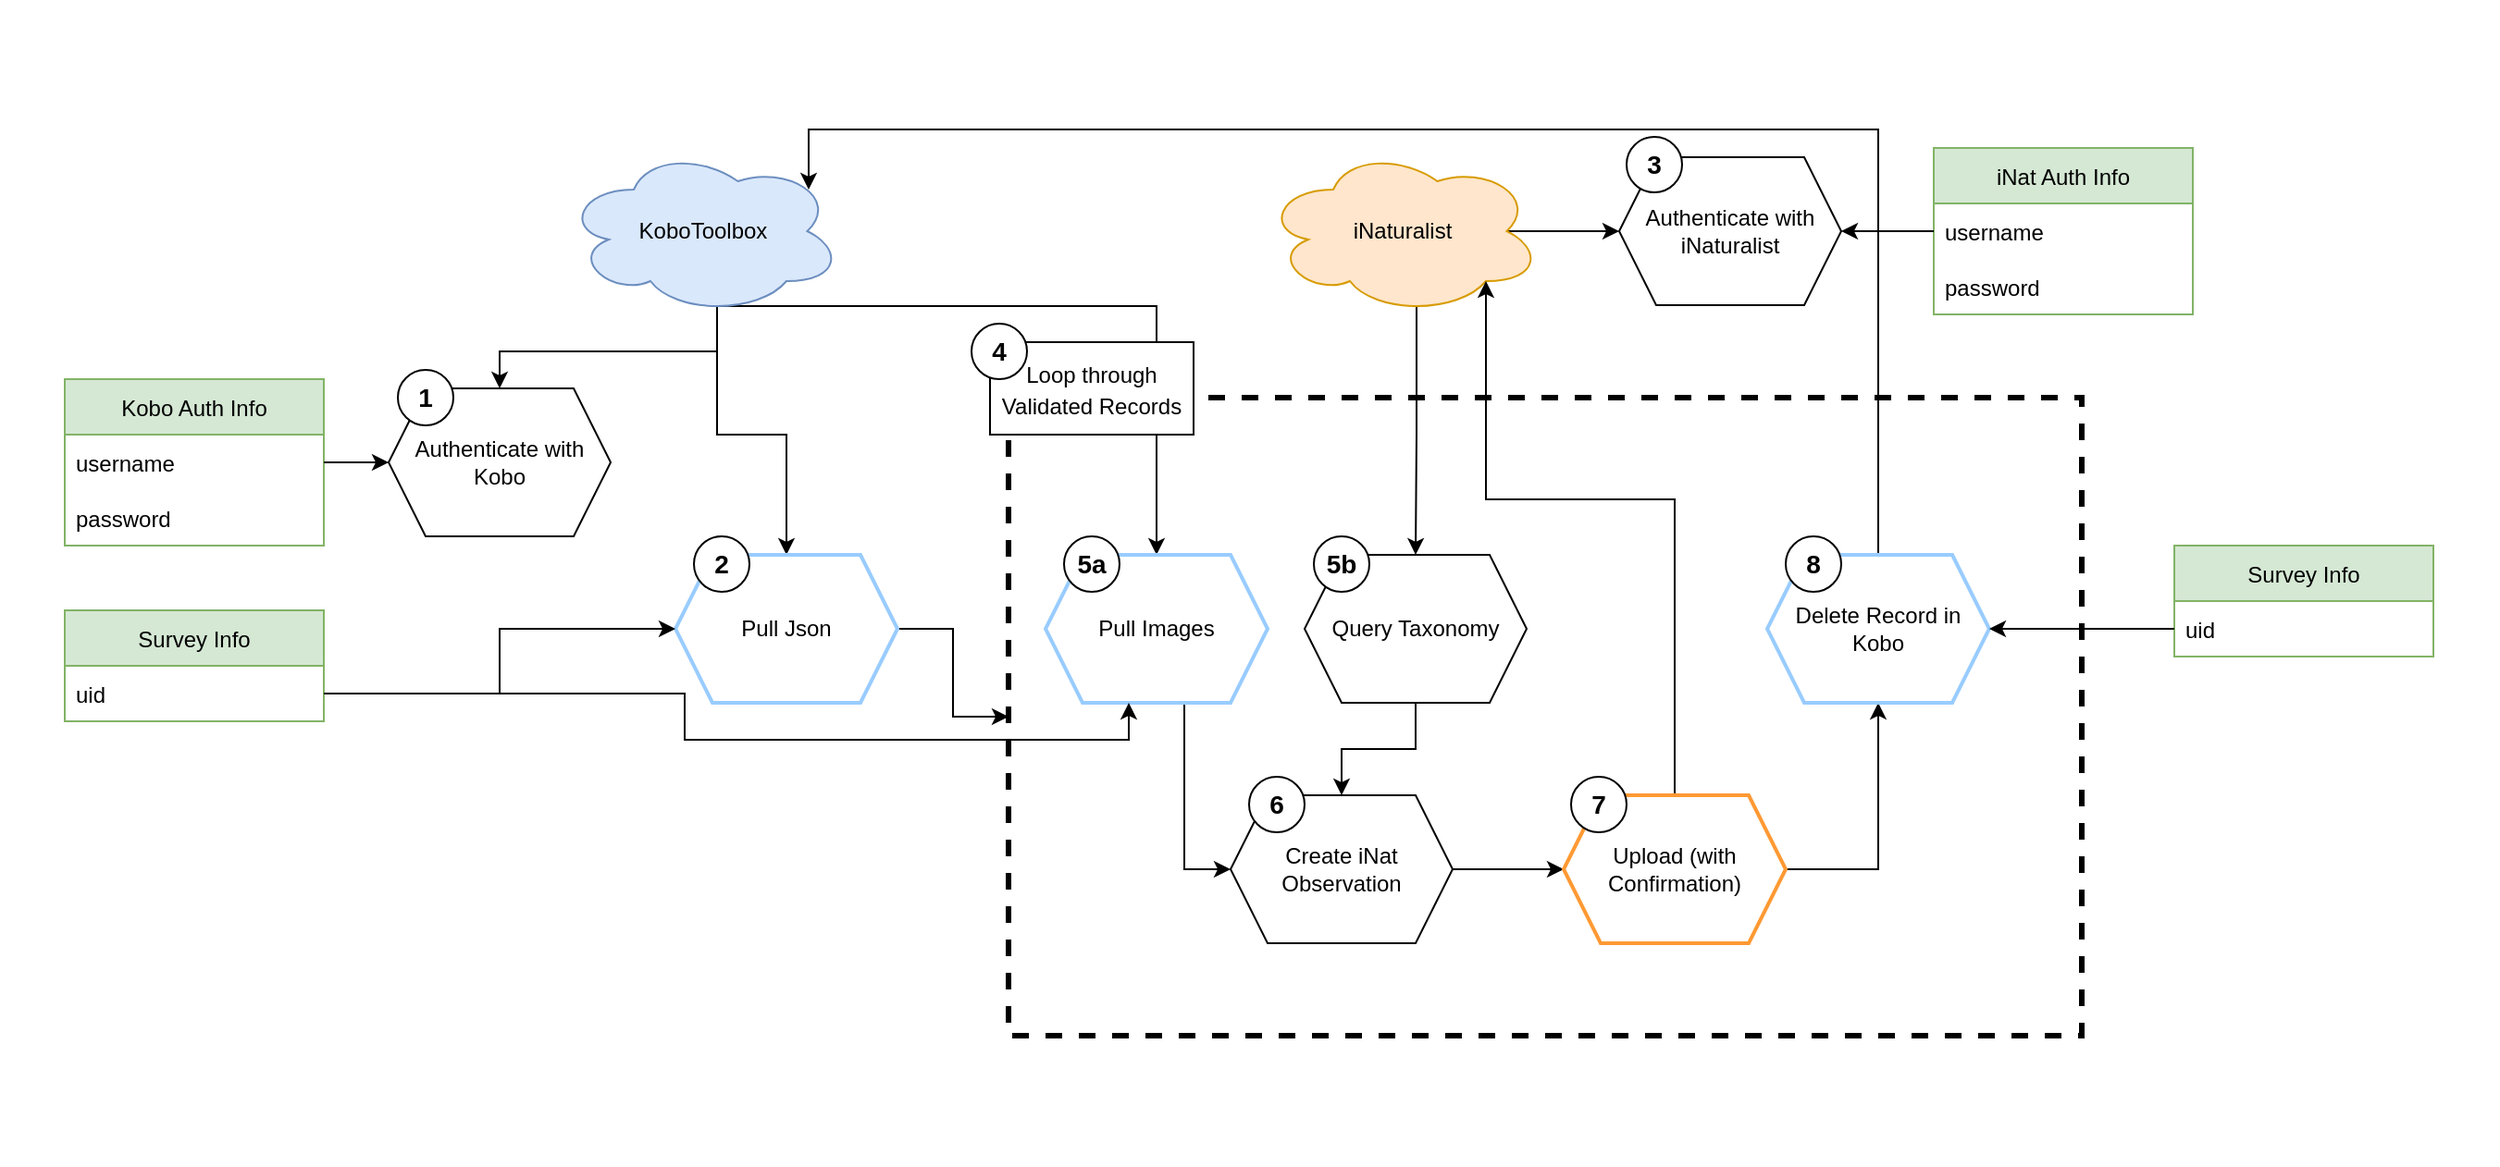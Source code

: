 <mxfile version="20.3.0" type="device"><diagram id="xc3MZ1G89ZDVEhpZlcrh" name="Page-1"><mxGraphModel dx="2742" dy="1450" grid="1" gridSize="10" guides="1" tooltips="1" connect="1" arrows="1" fold="1" page="1" pageScale="1" pageWidth="850" pageHeight="1100" math="0" shadow="0"><root><mxCell id="0"/><mxCell id="1" parent="0"/><mxCell id="LCuK7nNwunpjdM1T7c00-68" value="" style="rounded=0;whiteSpace=wrap;html=1;strokeColor=none;strokeWidth=2;fontSize=12;fillColor=default;" vertex="1" parent="1"><mxGeometry x="-75" y="40" width="1350" height="630" as="geometry"/></mxCell><mxCell id="LCuK7nNwunpjdM1T7c00-23" value="" style="rounded=0;whiteSpace=wrap;html=1;dashed=1;strokeWidth=3;fontSize=14;fillColor=none;" vertex="1" parent="1"><mxGeometry x="470" y="255" width="580" height="345" as="geometry"/></mxCell><mxCell id="LCuK7nNwunpjdM1T7c00-10" style="edgeStyle=orthogonalEdgeStyle;rounded=0;orthogonalLoop=1;jettySize=auto;html=1;exitX=0.55;exitY=0.95;exitDx=0;exitDy=0;exitPerimeter=0;entryX=0.5;entryY=0;entryDx=0;entryDy=0;" edge="1" parent="1" source="LCuK7nNwunpjdM1T7c00-1" target="LCuK7nNwunpjdM1T7c00-2"><mxGeometry relative="1" as="geometry"/></mxCell><mxCell id="LCuK7nNwunpjdM1T7c00-14" style="edgeStyle=orthogonalEdgeStyle;rounded=0;orthogonalLoop=1;jettySize=auto;html=1;exitX=0.55;exitY=0.95;exitDx=0;exitDy=0;exitPerimeter=0;" edge="1" parent="1" source="LCuK7nNwunpjdM1T7c00-1" target="LCuK7nNwunpjdM1T7c00-13"><mxGeometry relative="1" as="geometry"/></mxCell><mxCell id="LCuK7nNwunpjdM1T7c00-33" style="edgeStyle=orthogonalEdgeStyle;rounded=0;orthogonalLoop=1;jettySize=auto;html=1;exitX=0.55;exitY=0.95;exitDx=0;exitDy=0;exitPerimeter=0;fontSize=12;" edge="1" parent="1" source="LCuK7nNwunpjdM1T7c00-1" target="LCuK7nNwunpjdM1T7c00-32"><mxGeometry relative="1" as="geometry"/></mxCell><mxCell id="LCuK7nNwunpjdM1T7c00-1" value="KoboToolbox" style="ellipse;shape=cloud;whiteSpace=wrap;html=1;fillColor=#dae8fc;strokeColor=#6c8ebf;" vertex="1" parent="1"><mxGeometry x="230" y="120" width="150" height="90" as="geometry"/></mxCell><mxCell id="LCuK7nNwunpjdM1T7c00-2" value="Authenticate with Kobo" style="shape=hexagon;perimeter=hexagonPerimeter2;whiteSpace=wrap;html=1;fixedSize=1;" vertex="1" parent="1"><mxGeometry x="135" y="250" width="120" height="80" as="geometry"/></mxCell><mxCell id="LCuK7nNwunpjdM1T7c00-3" value="Kobo Auth Info" style="swimlane;fontStyle=0;childLayout=stackLayout;horizontal=1;startSize=30;horizontalStack=0;resizeParent=1;resizeParentMax=0;resizeLast=0;collapsible=1;marginBottom=0;fillColor=#d5e8d4;strokeColor=#82b366;" vertex="1" parent="1"><mxGeometry x="-40" y="245" width="140" height="90" as="geometry"/></mxCell><mxCell id="LCuK7nNwunpjdM1T7c00-4" value="username" style="text;strokeColor=none;fillColor=none;align=left;verticalAlign=middle;spacingLeft=4;spacingRight=4;overflow=hidden;points=[[0,0.5],[1,0.5]];portConstraint=eastwest;rotatable=0;" vertex="1" parent="LCuK7nNwunpjdM1T7c00-3"><mxGeometry y="30" width="140" height="30" as="geometry"/></mxCell><mxCell id="LCuK7nNwunpjdM1T7c00-5" value="password" style="text;strokeColor=none;fillColor=none;align=left;verticalAlign=middle;spacingLeft=4;spacingRight=4;overflow=hidden;points=[[0,0.5],[1,0.5]];portConstraint=eastwest;rotatable=0;" vertex="1" parent="LCuK7nNwunpjdM1T7c00-3"><mxGeometry y="60" width="140" height="30" as="geometry"/></mxCell><mxCell id="LCuK7nNwunpjdM1T7c00-7" style="edgeStyle=orthogonalEdgeStyle;rounded=0;orthogonalLoop=1;jettySize=auto;html=1;exitX=1;exitY=0.5;exitDx=0;exitDy=0;entryX=0;entryY=0.5;entryDx=0;entryDy=0;" edge="1" parent="1" source="LCuK7nNwunpjdM1T7c00-4" target="LCuK7nNwunpjdM1T7c00-2"><mxGeometry relative="1" as="geometry"/></mxCell><mxCell id="LCuK7nNwunpjdM1T7c00-30" style="edgeStyle=orthogonalEdgeStyle;rounded=0;orthogonalLoop=1;jettySize=auto;html=1;exitX=1;exitY=0.5;exitDx=0;exitDy=0;fontSize=12;" edge="1" parent="1" source="LCuK7nNwunpjdM1T7c00-13" target="LCuK7nNwunpjdM1T7c00-23"><mxGeometry relative="1" as="geometry"/></mxCell><mxCell id="LCuK7nNwunpjdM1T7c00-13" value="Pull Json" style="shape=hexagon;perimeter=hexagonPerimeter2;whiteSpace=wrap;html=1;fixedSize=1;strokeWidth=2;strokeColor=#99CCFF;" vertex="1" parent="1"><mxGeometry x="290" y="340" width="120" height="80" as="geometry"/></mxCell><mxCell id="LCuK7nNwunpjdM1T7c00-16" value="Survey Info" style="swimlane;fontStyle=0;childLayout=stackLayout;horizontal=1;startSize=30;horizontalStack=0;resizeParent=1;resizeParentMax=0;resizeLast=0;collapsible=1;marginBottom=0;fillColor=#d5e8d4;strokeColor=#82b366;" vertex="1" parent="1"><mxGeometry x="-40" y="370" width="140" height="60" as="geometry"/></mxCell><mxCell id="LCuK7nNwunpjdM1T7c00-17" value="uid" style="text;strokeColor=none;fillColor=none;align=left;verticalAlign=middle;spacingLeft=4;spacingRight=4;overflow=hidden;points=[[0,0.5],[1,0.5]];portConstraint=eastwest;rotatable=0;" vertex="1" parent="LCuK7nNwunpjdM1T7c00-16"><mxGeometry y="30" width="140" height="30" as="geometry"/></mxCell><mxCell id="LCuK7nNwunpjdM1T7c00-20" value="&lt;b&gt;&lt;font style=&quot;font-size: 14px;&quot;&gt;1&lt;/font&gt;&lt;/b&gt;" style="ellipse;whiteSpace=wrap;html=1;aspect=fixed;" vertex="1" parent="1"><mxGeometry x="140" y="240" width="30" height="30" as="geometry"/></mxCell><mxCell id="LCuK7nNwunpjdM1T7c00-21" value="&lt;b&gt;&lt;font style=&quot;font-size: 14px;&quot;&gt;2&lt;/font&gt;&lt;/b&gt;" style="ellipse;whiteSpace=wrap;html=1;aspect=fixed;" vertex="1" parent="1"><mxGeometry x="300" y="330" width="30" height="30" as="geometry"/></mxCell><mxCell id="LCuK7nNwunpjdM1T7c00-25" value="&lt;font style=&quot;font-size: 12px;&quot;&gt;Loop through Validated Records&lt;/font&gt;" style="rounded=0;whiteSpace=wrap;html=1;strokeWidth=1;fontSize=14;fillColor=default;" vertex="1" parent="1"><mxGeometry x="460" y="225" width="110" height="50" as="geometry"/></mxCell><mxCell id="LCuK7nNwunpjdM1T7c00-31" value="&lt;span style=&quot;font-size: 14px;&quot;&gt;&lt;b&gt;4&lt;/b&gt;&lt;/span&gt;" style="ellipse;whiteSpace=wrap;html=1;aspect=fixed;" vertex="1" parent="1"><mxGeometry x="450" y="215" width="30" height="30" as="geometry"/></mxCell><mxCell id="LCuK7nNwunpjdM1T7c00-42" style="edgeStyle=orthogonalEdgeStyle;rounded=0;orthogonalLoop=1;jettySize=auto;html=1;exitX=0.625;exitY=1;exitDx=0;exitDy=0;entryX=0;entryY=0.5;entryDx=0;entryDy=0;fontSize=12;" edge="1" parent="1" source="LCuK7nNwunpjdM1T7c00-32" target="LCuK7nNwunpjdM1T7c00-41"><mxGeometry relative="1" as="geometry"/></mxCell><mxCell id="LCuK7nNwunpjdM1T7c00-32" value="Pull Images" style="shape=hexagon;perimeter=hexagonPerimeter2;whiteSpace=wrap;html=1;fixedSize=1;strokeWidth=2;strokeColor=#99CCFF;" vertex="1" parent="1"><mxGeometry x="490" y="340" width="120" height="80" as="geometry"/></mxCell><mxCell id="LCuK7nNwunpjdM1T7c00-43" style="edgeStyle=orthogonalEdgeStyle;rounded=0;orthogonalLoop=1;jettySize=auto;html=1;exitX=0.5;exitY=1;exitDx=0;exitDy=0;fontSize=12;" edge="1" parent="1" source="LCuK7nNwunpjdM1T7c00-34" target="LCuK7nNwunpjdM1T7c00-41"><mxGeometry relative="1" as="geometry"/></mxCell><mxCell id="LCuK7nNwunpjdM1T7c00-34" value="Query Taxonomy" style="shape=hexagon;perimeter=hexagonPerimeter2;whiteSpace=wrap;html=1;fixedSize=1;" vertex="1" parent="1"><mxGeometry x="630" y="340" width="120" height="80" as="geometry"/></mxCell><mxCell id="LCuK7nNwunpjdM1T7c00-36" style="edgeStyle=orthogonalEdgeStyle;rounded=0;orthogonalLoop=1;jettySize=auto;html=1;exitX=0.55;exitY=0.95;exitDx=0;exitDy=0;exitPerimeter=0;fontSize=12;" edge="1" parent="1" source="LCuK7nNwunpjdM1T7c00-35" target="LCuK7nNwunpjdM1T7c00-34"><mxGeometry relative="1" as="geometry"/></mxCell><mxCell id="LCuK7nNwunpjdM1T7c00-56" style="edgeStyle=orthogonalEdgeStyle;rounded=0;orthogonalLoop=1;jettySize=auto;html=1;exitX=0.875;exitY=0.5;exitDx=0;exitDy=0;exitPerimeter=0;fontSize=12;" edge="1" parent="1" source="LCuK7nNwunpjdM1T7c00-35" target="LCuK7nNwunpjdM1T7c00-55"><mxGeometry relative="1" as="geometry"/></mxCell><mxCell id="LCuK7nNwunpjdM1T7c00-35" value="iNaturalist" style="ellipse;shape=cloud;whiteSpace=wrap;html=1;fillColor=#ffe6cc;strokeColor=#d79b00;" vertex="1" parent="1"><mxGeometry x="608" y="120" width="150" height="90" as="geometry"/></mxCell><mxCell id="LCuK7nNwunpjdM1T7c00-45" style="edgeStyle=orthogonalEdgeStyle;rounded=0;orthogonalLoop=1;jettySize=auto;html=1;exitX=1;exitY=0.5;exitDx=0;exitDy=0;fontSize=12;" edge="1" parent="1" source="LCuK7nNwunpjdM1T7c00-41" target="LCuK7nNwunpjdM1T7c00-44"><mxGeometry relative="1" as="geometry"/></mxCell><mxCell id="LCuK7nNwunpjdM1T7c00-41" value="Create iNat Observation" style="shape=hexagon;perimeter=hexagonPerimeter2;whiteSpace=wrap;html=1;fixedSize=1;" vertex="1" parent="1"><mxGeometry x="590" y="470" width="120" height="80" as="geometry"/></mxCell><mxCell id="LCuK7nNwunpjdM1T7c00-46" style="edgeStyle=orthogonalEdgeStyle;rounded=0;orthogonalLoop=1;jettySize=auto;html=1;exitX=0.5;exitY=0;exitDx=0;exitDy=0;entryX=0.8;entryY=0.8;entryDx=0;entryDy=0;entryPerimeter=0;fontSize=12;" edge="1" parent="1" source="LCuK7nNwunpjdM1T7c00-44" target="LCuK7nNwunpjdM1T7c00-35"><mxGeometry relative="1" as="geometry"><Array as="points"><mxPoint x="830" y="310"/><mxPoint x="728" y="310"/></Array></mxGeometry></mxCell><mxCell id="LCuK7nNwunpjdM1T7c00-48" style="edgeStyle=orthogonalEdgeStyle;rounded=0;orthogonalLoop=1;jettySize=auto;html=1;exitX=1;exitY=0.5;exitDx=0;exitDy=0;entryX=0.5;entryY=1;entryDx=0;entryDy=0;fontSize=12;" edge="1" parent="1" source="LCuK7nNwunpjdM1T7c00-44" target="LCuK7nNwunpjdM1T7c00-47"><mxGeometry relative="1" as="geometry"/></mxCell><mxCell id="LCuK7nNwunpjdM1T7c00-44" value="Upload (with Confirmation)" style="shape=hexagon;perimeter=hexagonPerimeter2;whiteSpace=wrap;html=1;fixedSize=1;strokeWidth=2;strokeColor=#FF9933;" vertex="1" parent="1"><mxGeometry x="770" y="470" width="120" height="80" as="geometry"/></mxCell><mxCell id="LCuK7nNwunpjdM1T7c00-49" style="edgeStyle=orthogonalEdgeStyle;rounded=0;orthogonalLoop=1;jettySize=auto;html=1;exitX=0.5;exitY=0;exitDx=0;exitDy=0;entryX=0.88;entryY=0.25;entryDx=0;entryDy=0;entryPerimeter=0;fontSize=12;" edge="1" parent="1" source="LCuK7nNwunpjdM1T7c00-47" target="LCuK7nNwunpjdM1T7c00-1"><mxGeometry relative="1" as="geometry"><Array as="points"><mxPoint x="940" y="110"/><mxPoint x="362" y="110"/></Array></mxGeometry></mxCell><mxCell id="LCuK7nNwunpjdM1T7c00-47" value="Delete Record in Kobo" style="shape=hexagon;perimeter=hexagonPerimeter2;whiteSpace=wrap;html=1;fixedSize=1;strokeWidth=2;strokeColor=#99CCFF;" vertex="1" parent="1"><mxGeometry x="880" y="340" width="120" height="80" as="geometry"/></mxCell><mxCell id="LCuK7nNwunpjdM1T7c00-50" style="edgeStyle=orthogonalEdgeStyle;rounded=0;orthogonalLoop=1;jettySize=auto;html=1;exitX=1;exitY=0.5;exitDx=0;exitDy=0;entryX=0;entryY=0.5;entryDx=0;entryDy=0;fontSize=12;" edge="1" parent="1" source="LCuK7nNwunpjdM1T7c00-17" target="LCuK7nNwunpjdM1T7c00-13"><mxGeometry relative="1" as="geometry"/></mxCell><mxCell id="LCuK7nNwunpjdM1T7c00-51" style="edgeStyle=orthogonalEdgeStyle;rounded=0;orthogonalLoop=1;jettySize=auto;html=1;exitX=1;exitY=0.5;exitDx=0;exitDy=0;entryX=0.375;entryY=1;entryDx=0;entryDy=0;fontSize=12;" edge="1" parent="1" source="LCuK7nNwunpjdM1T7c00-17" target="LCuK7nNwunpjdM1T7c00-32"><mxGeometry relative="1" as="geometry"/></mxCell><mxCell id="LCuK7nNwunpjdM1T7c00-52" value="Survey Info" style="swimlane;fontStyle=0;childLayout=stackLayout;horizontal=1;startSize=30;horizontalStack=0;resizeParent=1;resizeParentMax=0;resizeLast=0;collapsible=1;marginBottom=0;fillColor=#d5e8d4;strokeColor=#82b366;" vertex="1" parent="1"><mxGeometry x="1100" y="335" width="140" height="60" as="geometry"/></mxCell><mxCell id="LCuK7nNwunpjdM1T7c00-53" value="uid" style="text;strokeColor=none;fillColor=none;align=left;verticalAlign=middle;spacingLeft=4;spacingRight=4;overflow=hidden;points=[[0,0.5],[1,0.5]];portConstraint=eastwest;rotatable=0;" vertex="1" parent="LCuK7nNwunpjdM1T7c00-52"><mxGeometry y="30" width="140" height="30" as="geometry"/></mxCell><mxCell id="LCuK7nNwunpjdM1T7c00-54" style="edgeStyle=orthogonalEdgeStyle;rounded=0;orthogonalLoop=1;jettySize=auto;html=1;exitX=0;exitY=0.5;exitDx=0;exitDy=0;fontSize=12;" edge="1" parent="1" source="LCuK7nNwunpjdM1T7c00-53" target="LCuK7nNwunpjdM1T7c00-47"><mxGeometry relative="1" as="geometry"/></mxCell><mxCell id="LCuK7nNwunpjdM1T7c00-55" value="Authenticate with &lt;br&gt;iNaturalist" style="shape=hexagon;perimeter=hexagonPerimeter2;whiteSpace=wrap;html=1;fixedSize=1;" vertex="1" parent="1"><mxGeometry x="800" y="125" width="120" height="80" as="geometry"/></mxCell><mxCell id="LCuK7nNwunpjdM1T7c00-57" value="iNat Auth Info" style="swimlane;fontStyle=0;childLayout=stackLayout;horizontal=1;startSize=30;horizontalStack=0;resizeParent=1;resizeParentMax=0;resizeLast=0;collapsible=1;marginBottom=0;fillColor=#d5e8d4;strokeColor=#82b366;" vertex="1" parent="1"><mxGeometry x="970" y="120" width="140" height="90" as="geometry"/></mxCell><mxCell id="LCuK7nNwunpjdM1T7c00-58" value="username" style="text;strokeColor=none;fillColor=none;align=left;verticalAlign=middle;spacingLeft=4;spacingRight=4;overflow=hidden;points=[[0,0.5],[1,0.5]];portConstraint=eastwest;rotatable=0;" vertex="1" parent="LCuK7nNwunpjdM1T7c00-57"><mxGeometry y="30" width="140" height="30" as="geometry"/></mxCell><mxCell id="LCuK7nNwunpjdM1T7c00-59" value="password" style="text;strokeColor=none;fillColor=none;align=left;verticalAlign=middle;spacingLeft=4;spacingRight=4;overflow=hidden;points=[[0,0.5],[1,0.5]];portConstraint=eastwest;rotatable=0;" vertex="1" parent="LCuK7nNwunpjdM1T7c00-57"><mxGeometry y="60" width="140" height="30" as="geometry"/></mxCell><mxCell id="LCuK7nNwunpjdM1T7c00-60" style="edgeStyle=orthogonalEdgeStyle;rounded=0;orthogonalLoop=1;jettySize=auto;html=1;exitX=0;exitY=0.5;exitDx=0;exitDy=0;entryX=1;entryY=0.5;entryDx=0;entryDy=0;fontSize=12;" edge="1" parent="1" source="LCuK7nNwunpjdM1T7c00-58" target="LCuK7nNwunpjdM1T7c00-55"><mxGeometry relative="1" as="geometry"/></mxCell><mxCell id="LCuK7nNwunpjdM1T7c00-61" value="&lt;b&gt;&lt;font style=&quot;font-size: 14px;&quot;&gt;3&lt;/font&gt;&lt;/b&gt;" style="ellipse;whiteSpace=wrap;html=1;aspect=fixed;" vertex="1" parent="1"><mxGeometry x="804" y="114" width="30" height="30" as="geometry"/></mxCell><mxCell id="LCuK7nNwunpjdM1T7c00-63" value="&lt;span style=&quot;font-size: 14px;&quot;&gt;&lt;b&gt;5a&lt;/b&gt;&lt;/span&gt;" style="ellipse;whiteSpace=wrap;html=1;aspect=fixed;" vertex="1" parent="1"><mxGeometry x="500" y="330" width="30" height="30" as="geometry"/></mxCell><mxCell id="LCuK7nNwunpjdM1T7c00-64" value="&lt;span style=&quot;font-size: 14px;&quot;&gt;&lt;b&gt;5b&lt;/b&gt;&lt;/span&gt;" style="ellipse;whiteSpace=wrap;html=1;aspect=fixed;" vertex="1" parent="1"><mxGeometry x="635" y="330" width="30" height="30" as="geometry"/></mxCell><mxCell id="LCuK7nNwunpjdM1T7c00-65" value="&lt;span style=&quot;font-size: 14px;&quot;&gt;&lt;b&gt;6&lt;/b&gt;&lt;/span&gt;" style="ellipse;whiteSpace=wrap;html=1;aspect=fixed;" vertex="1" parent="1"><mxGeometry x="600" y="460" width="30" height="30" as="geometry"/></mxCell><mxCell id="LCuK7nNwunpjdM1T7c00-66" value="&lt;span style=&quot;font-size: 14px;&quot;&gt;&lt;b&gt;7&lt;/b&gt;&lt;/span&gt;" style="ellipse;whiteSpace=wrap;html=1;aspect=fixed;" vertex="1" parent="1"><mxGeometry x="774" y="460" width="30" height="30" as="geometry"/></mxCell><mxCell id="LCuK7nNwunpjdM1T7c00-67" value="&lt;span style=&quot;font-size: 14px;&quot;&gt;&lt;b&gt;8&lt;/b&gt;&lt;/span&gt;" style="ellipse;whiteSpace=wrap;html=1;aspect=fixed;" vertex="1" parent="1"><mxGeometry x="890" y="330" width="30" height="30" as="geometry"/></mxCell></root></mxGraphModel></diagram></mxfile>